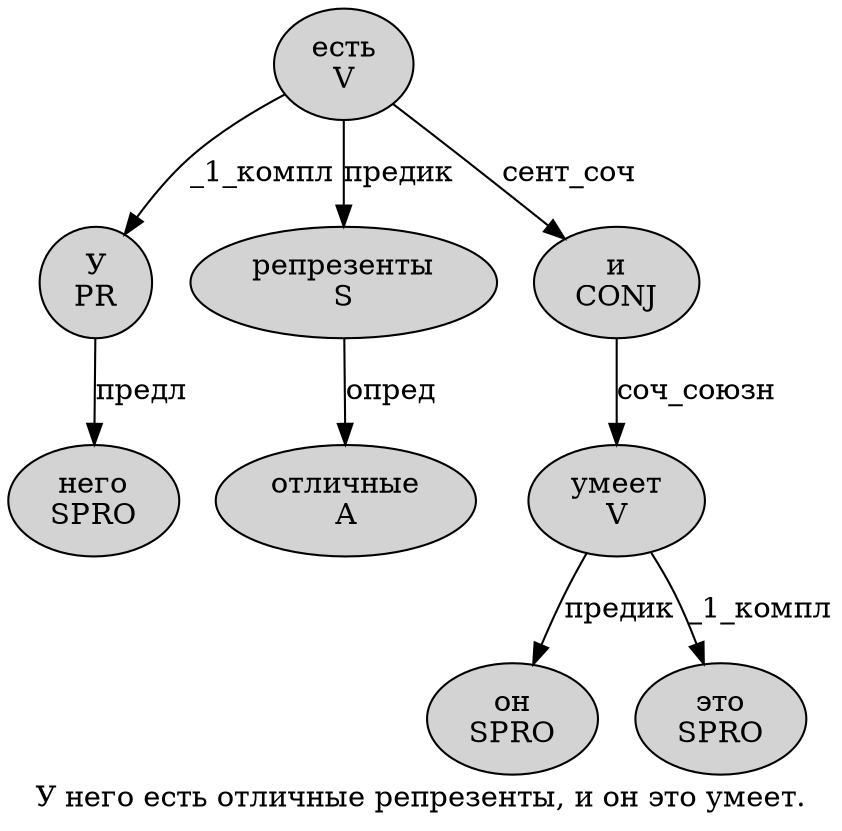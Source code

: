 digraph SENTENCE_349 {
	graph [label="У него есть отличные репрезенты, и он это умеет."]
	node [style=filled]
		0 [label="У
PR" color="" fillcolor=lightgray penwidth=1 shape=ellipse]
		1 [label="него
SPRO" color="" fillcolor=lightgray penwidth=1 shape=ellipse]
		2 [label="есть
V" color="" fillcolor=lightgray penwidth=1 shape=ellipse]
		3 [label="отличные
A" color="" fillcolor=lightgray penwidth=1 shape=ellipse]
		4 [label="репрезенты
S" color="" fillcolor=lightgray penwidth=1 shape=ellipse]
		6 [label="и
CONJ" color="" fillcolor=lightgray penwidth=1 shape=ellipse]
		7 [label="он
SPRO" color="" fillcolor=lightgray penwidth=1 shape=ellipse]
		8 [label="это
SPRO" color="" fillcolor=lightgray penwidth=1 shape=ellipse]
		9 [label="умеет
V" color="" fillcolor=lightgray penwidth=1 shape=ellipse]
			6 -> 9 [label="соч_союзн"]
			4 -> 3 [label="опред"]
			2 -> 0 [label="_1_компл"]
			2 -> 4 [label="предик"]
			2 -> 6 [label="сент_соч"]
			9 -> 7 [label="предик"]
			9 -> 8 [label="_1_компл"]
			0 -> 1 [label="предл"]
}